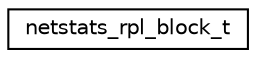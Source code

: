 digraph "Graphical Class Hierarchy"
{
 // LATEX_PDF_SIZE
  edge [fontname="Helvetica",fontsize="10",labelfontname="Helvetica",labelfontsize="10"];
  node [fontname="Helvetica",fontsize="10",shape=record];
  rankdir="LR";
  Node0 [label="netstats_rpl_block_t",height=0.2,width=0.4,color="black", fillcolor="white", style="filled",URL="$structnetstats__rpl__block__t.html",tooltip="One block of RPL statistics."];
}
